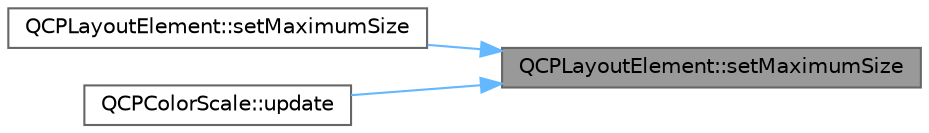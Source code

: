 digraph "QCPLayoutElement::setMaximumSize"
{
 // LATEX_PDF_SIZE
  bgcolor="transparent";
  edge [fontname=Helvetica,fontsize=10,labelfontname=Helvetica,labelfontsize=10];
  node [fontname=Helvetica,fontsize=10,shape=box,height=0.2,width=0.4];
  rankdir="RL";
  Node1 [label="QCPLayoutElement::setMaximumSize",height=0.2,width=0.4,color="gray40", fillcolor="grey60", style="filled", fontcolor="black",tooltip=" "];
  Node1 -> Node2 [dir="back",color="steelblue1",style="solid"];
  Node2 [label="QCPLayoutElement::setMaximumSize",height=0.2,width=0.4,color="grey40", fillcolor="white", style="filled",URL="$class_q_c_p_layout_element.html#a03e0e9c48f230217c529b0819f832d84",tooltip=" "];
  Node1 -> Node3 [dir="back",color="steelblue1",style="solid"];
  Node3 [label="QCPColorScale::update",height=0.2,width=0.4,color="grey40", fillcolor="white", style="filled",URL="$class_q_c_p_color_scale.html#a259dcb6d3053a2cc3c197e9b1191ddbe",tooltip=" "];
}
